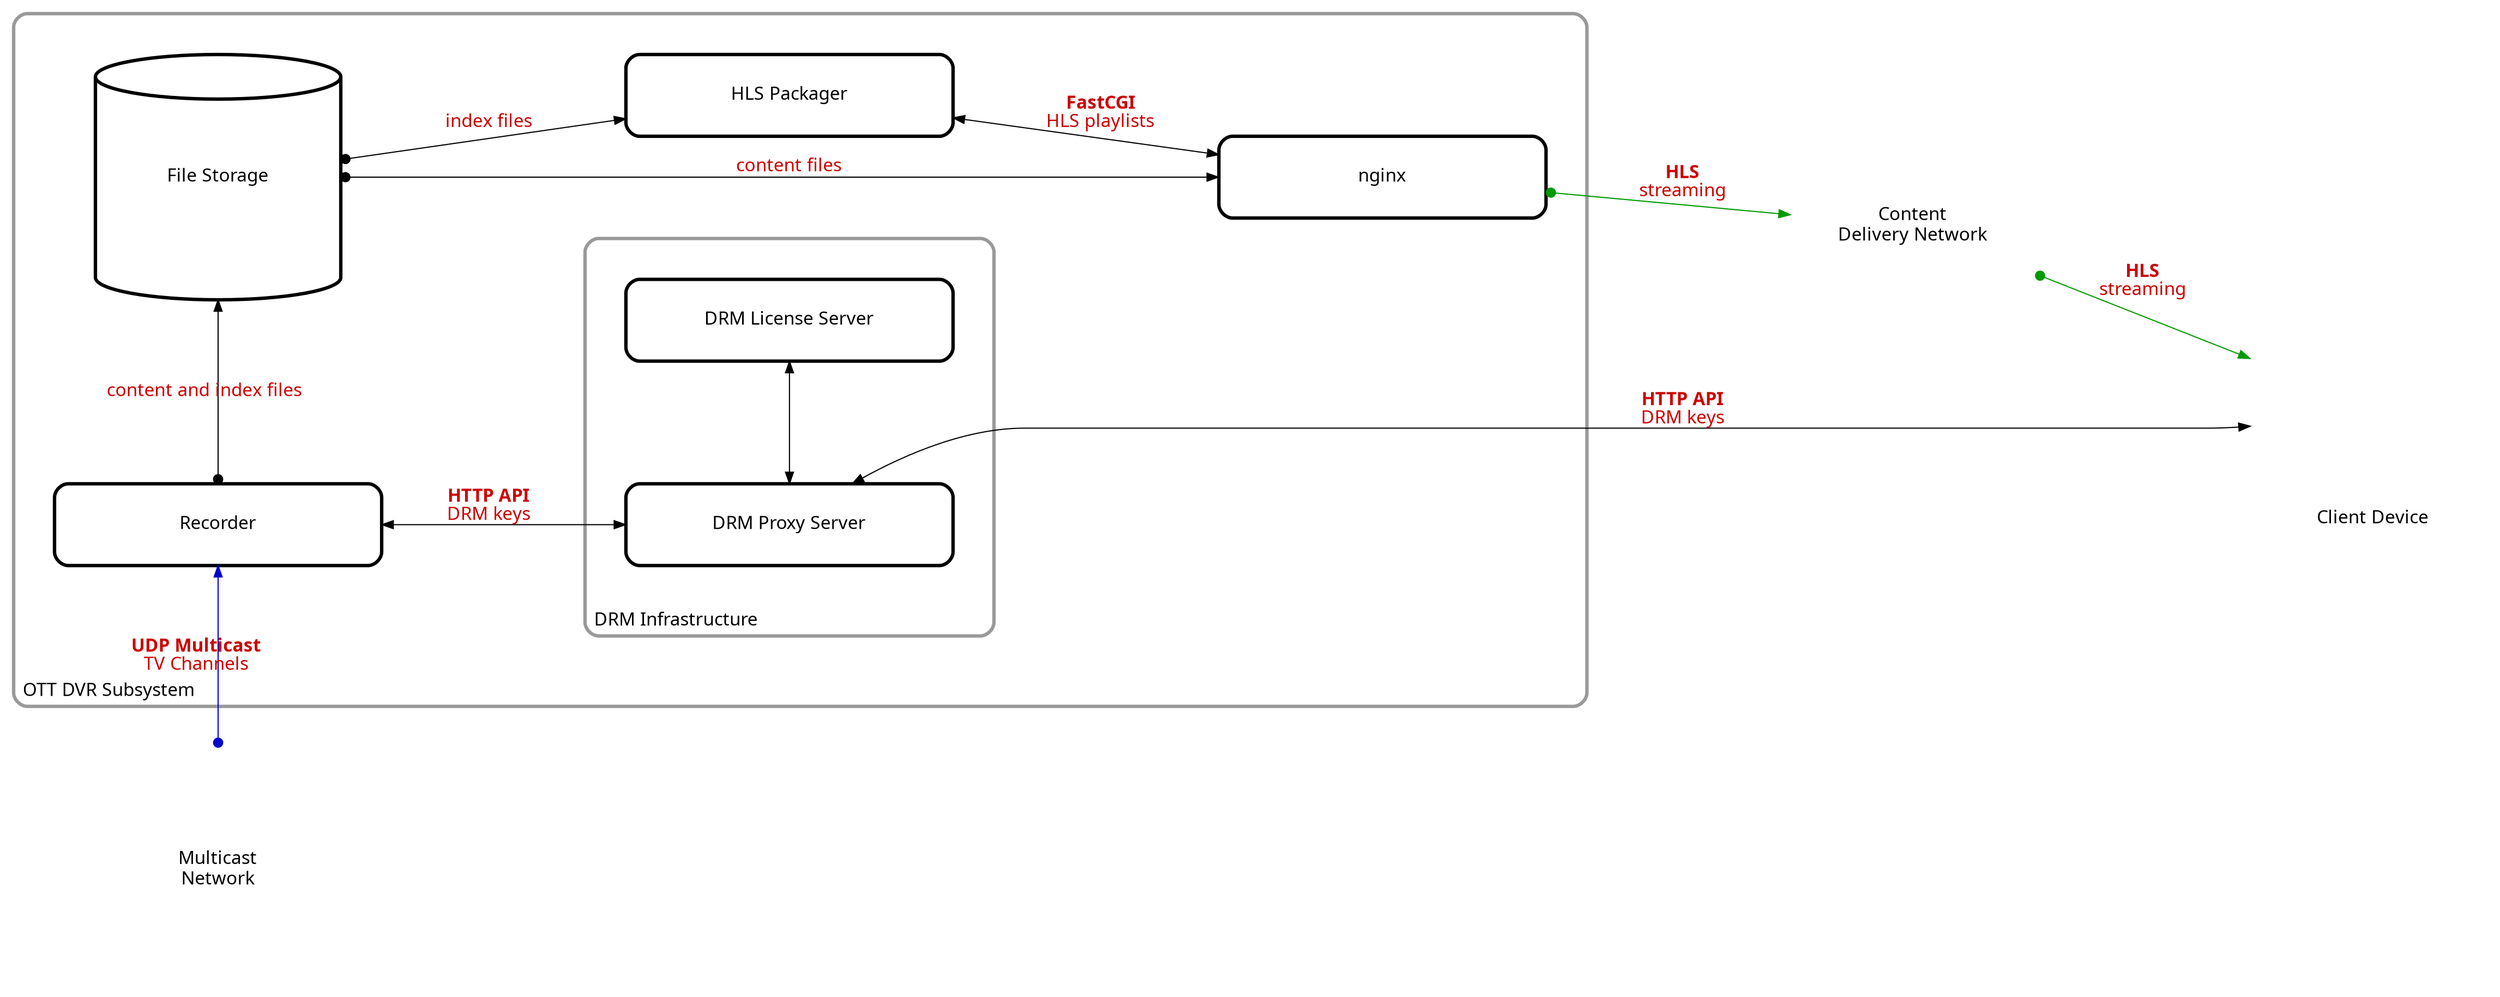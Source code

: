 digraph {
graph [newrank = "true", rankdir = "LR", splines = "true", fontname = "PT Sans Caption", fontsize = "16"];
node [fixedsize = "true", fontname = "PT Sans Caption", fontsize = "16"];
edge [dir = "both", minlen = "3", fontname = "PT Sans Caption", fontsize = "16", fontcolor = "#cc0000"];
"mcast_network" [shape = "box", width = "3", height = "3", penwidth = "0", image = "./source/style_1/cloud.png", label = "Multicast\nNetwork"];
"recorder" [shape = "box", width = "4", height = "1", style = "rounded", penwidth = "3", label = "Recorder"];
"file_storage" [shape = "cylinder", width = "3", height = "3", penwidth = "3", label = "File Storage"];
"license_server" [shape = "box", width = "4", height = "1", style = "rounded", penwidth = "3", label = "DRM License Server"];
"drm_proxy" [shape = "box", width = "4", height = "1", style = "rounded", penwidth = "3", label = "DRM Proxy Server"];
"hls_packager" [shape = "box", width = "4", height = "1", style = "rounded", penwidth = "3", label = "HLS Packager"];
"nginx" [shape = "box", width = "4", height = "1", style = "rounded", penwidth = "3", label = "nginx"];
"cdn" [shape = "box", width = "3", height = "3", penwidth = "0", image = "./source/style_1/cloud.png", label = "Content\nDelivery Network"];
"client" [shape = "box", width = "3", height = "3", penwidth = "0", image = "./source/style_1/client_device.png", labelloc = "b", label = "Client Device"];
subgraph cluster_1 {
labelloc = "b";
labeljust = "l";
shape = "box";
penwidth = "3";
margin = "36";
color = "#999999";
style = "rounded";
label = "OTT DVR Subsystem";
"recorder";
"file_storage";
"hls_packager";
"nginx";
subgraph cluster_1_1 {
labelloc = "b";
labeljust = "l";
shape = "box";
penwidth = "3";
margin = "36";
color = "#999999";
style = "rounded";
label = "DRM Infrastructure";
"license_server";
"drm_proxy";
}
}
"mcast_network" -> "recorder" [color = "#0000cc", arrowtail = "dot", label = <<b>UDP Multicast</b><br />TV Channels>];
"recorder" -> "file_storage" [arrowtail = "dot", label = "content and index files"];
"file_storage" -> "hls_packager" [arrowtail = "dot", label = "index files"];
"hls_packager" -> "nginx" [label = <<b>FastCGI</b><br />HLS playlists>];
"file_storage" -> "nginx" [arrowtail = "dot", label = "content files"];
"recorder" -> "drm_proxy" [label = <<b>HTTP API</b><br />DRM keys>];
"drm_proxy" -> "license_server";
"nginx" -> "cdn" [color = "#009900", arrowtail = "dot", label = <<b>HLS</b><br />streaming>];
"cdn" -> "client" [color = "#009900", arrowtail = "dot", label = <<b>HLS</b><br />streaming>];
"client" -> "drm_proxy" [label = <<b>HTTP API</b><br />DRM keys>];
subgraph {
rank = "same";
"mcast_network";
"recorder";
"file_storage";
}
subgraph {
rank = "same";
"license_server";
"drm_proxy";
"hls_packager";
}
subgraph {
rank = "same";
"nginx";
}
subgraph {
rank = "same";
"cdn";
}
subgraph {
rank = "same";
"client";
}
}
